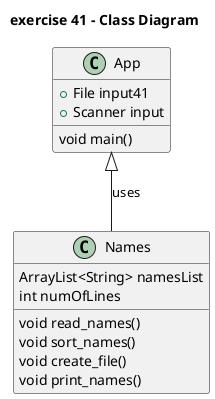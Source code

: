 @startuml

title exercise 41 - Class Diagram


class App {
  +File input41
  +Scanner input
  void main()
}

class Names {
  ArrayList<String> namesList
  int numOfLines
  void read_names()
  void sort_names()
  void create_file()
  void print_names()
}

App <|-down- Names: uses

@enduml